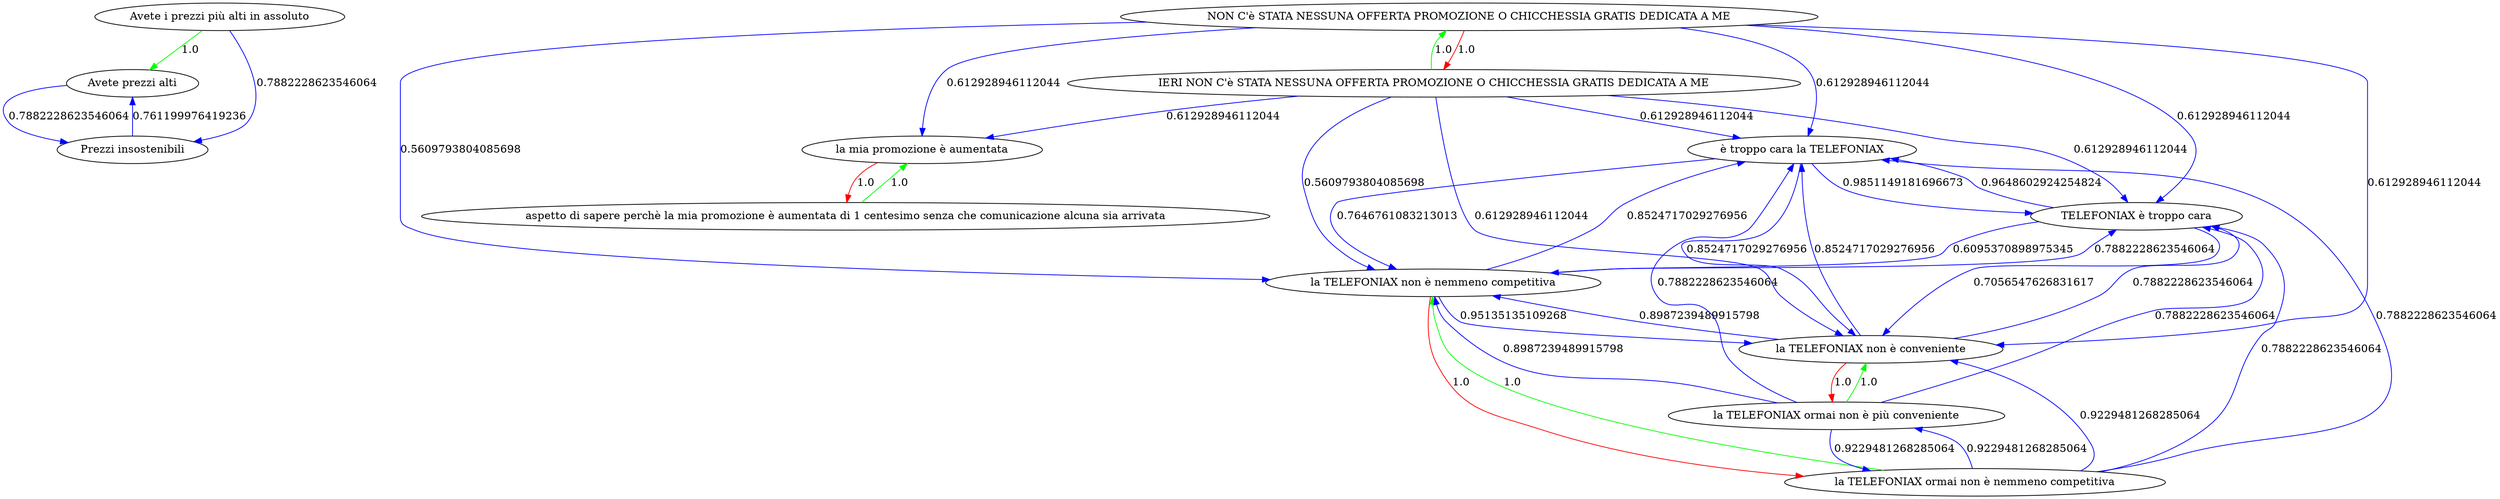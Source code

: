 digraph rawGraph {
"Avete prezzi alti";"Avete i prezzi più alti in assoluto";"NON C'è STATA NESSUNA OFFERTA PROMOZIONE O CHICCHESSIA GRATIS DEDICATA A ME";"IERI NON C'è STATA NESSUNA OFFERTA PROMOZIONE O CHICCHESSIA GRATIS DEDICATA A ME";"Prezzi insostenibili";"TELEFONIAX è troppo cara";"la mia promozione è aumentata";"aspetto di sapere perchè la mia promozione è aumentata di 1 centesimo senza che comunicazione alcuna sia arrivata";"la TELEFONIAX non è nemmeno competitiva";"la TELEFONIAX ormai non è nemmeno competitiva";"la TELEFONIAX non è conveniente";"la TELEFONIAX ormai non è più conveniente";"è troppo cara la TELEFONIAX";"Avete i prezzi più alti in assoluto" -> "Avete prezzi alti" [label=1.0] [color=green]
"IERI NON C'è STATA NESSUNA OFFERTA PROMOZIONE O CHICCHESSIA GRATIS DEDICATA A ME" -> "NON C'è STATA NESSUNA OFFERTA PROMOZIONE O CHICCHESSIA GRATIS DEDICATA A ME" [label=1.0] [color=green]
"NON C'è STATA NESSUNA OFFERTA PROMOZIONE O CHICCHESSIA GRATIS DEDICATA A ME" -> "IERI NON C'è STATA NESSUNA OFFERTA PROMOZIONE O CHICCHESSIA GRATIS DEDICATA A ME" [label=1.0] [color=red]
"Prezzi insostenibili" -> "Avete prezzi alti" [label=0.761199976419236] [color=blue]
"Avete prezzi alti" -> "Prezzi insostenibili" [label=0.7882228623546064] [color=blue]
"Avete i prezzi più alti in assoluto" -> "Prezzi insostenibili" [label=0.7882228623546064] [color=blue]
"aspetto di sapere perchè la mia promozione è aumentata di 1 centesimo senza che comunicazione alcuna sia arrivata" -> "la mia promozione è aumentata" [label=1.0] [color=green]
"la mia promozione è aumentata" -> "aspetto di sapere perchè la mia promozione è aumentata di 1 centesimo senza che comunicazione alcuna sia arrivata" [label=1.0] [color=red]
"NON C'è STATA NESSUNA OFFERTA PROMOZIONE O CHICCHESSIA GRATIS DEDICATA A ME" -> "la mia promozione è aumentata" [label=0.612928946112044] [color=blue]
"IERI NON C'è STATA NESSUNA OFFERTA PROMOZIONE O CHICCHESSIA GRATIS DEDICATA A ME" -> "la mia promozione è aumentata" [label=0.612928946112044] [color=blue]
"la TELEFONIAX ormai non è nemmeno competitiva" -> "la TELEFONIAX non è nemmeno competitiva" [label=1.0] [color=green]
"la TELEFONIAX non è nemmeno competitiva" -> "la TELEFONIAX ormai non è nemmeno competitiva" [label=1.0] [color=red]
"NON C'è STATA NESSUNA OFFERTA PROMOZIONE O CHICCHESSIA GRATIS DEDICATA A ME" -> "la TELEFONIAX non è nemmeno competitiva" [label=0.5609793804085698] [color=blue]
"la TELEFONIAX non è nemmeno competitiva" -> "TELEFONIAX è troppo cara" [label=0.7882228623546064] [color=blue]
"TELEFONIAX è troppo cara" -> "la TELEFONIAX non è nemmeno competitiva" [label=0.6095370898975345] [color=blue]
"IERI NON C'è STATA NESSUNA OFFERTA PROMOZIONE O CHICCHESSIA GRATIS DEDICATA A ME" -> "la TELEFONIAX non è nemmeno competitiva" [label=0.5609793804085698] [color=blue]
"la TELEFONIAX ormai non è più conveniente" -> "la TELEFONIAX non è conveniente" [label=1.0] [color=green]
"la TELEFONIAX non è conveniente" -> "la TELEFONIAX ormai non è più conveniente" [label=1.0] [color=red]
"NON C'è STATA NESSUNA OFFERTA PROMOZIONE O CHICCHESSIA GRATIS DEDICATA A ME" -> "la TELEFONIAX non è conveniente" [label=0.612928946112044] [color=blue]
"la TELEFONIAX non è conveniente" -> "la TELEFONIAX non è nemmeno competitiva" [label=0.8987239489915798] [color=blue]
"la TELEFONIAX non è nemmeno competitiva" -> "la TELEFONIAX non è conveniente" [label=0.95135135109268] [color=blue]
"la TELEFONIAX ormai non è nemmeno competitiva" -> "la TELEFONIAX ormai non è più conveniente" [label=0.9229481268285064] [color=blue]
"la TELEFONIAX ormai non è più conveniente" -> "la TELEFONIAX ormai non è nemmeno competitiva" [label=0.9229481268285064] [color=blue]
"la TELEFONIAX non è conveniente" -> "TELEFONIAX è troppo cara" [label=0.7882228623546064] [color=blue]
"TELEFONIAX è troppo cara" -> "la TELEFONIAX non è conveniente" [label=0.7056547626831617] [color=blue]
"IERI NON C'è STATA NESSUNA OFFERTA PROMOZIONE O CHICCHESSIA GRATIS DEDICATA A ME" -> "la TELEFONIAX non è conveniente" [label=0.612928946112044] [color=blue]
"la TELEFONIAX ormai non è nemmeno competitiva" -> "la TELEFONIAX non è conveniente" [label=0.9229481268285064] [color=blue]
"la TELEFONIAX ormai non è più conveniente" -> "la TELEFONIAX non è nemmeno competitiva" [label=0.8987239489915798] [color=blue]
"la TELEFONIAX non è conveniente" -> "è troppo cara la TELEFONIAX" [label=0.8524717029276956] [color=blue]
"è troppo cara la TELEFONIAX" -> "la TELEFONIAX non è conveniente" [label=0.8524717029276956] [color=blue]
"è troppo cara la TELEFONIAX" -> "la TELEFONIAX non è nemmeno competitiva" [label=0.7646761083213013] [color=blue]
"la TELEFONIAX non è nemmeno competitiva" -> "è troppo cara la TELEFONIAX" [label=0.8524717029276956] [color=blue]
"è troppo cara la TELEFONIAX" -> "TELEFONIAX è troppo cara" [label=0.9851149181696673] [color=blue]
"TELEFONIAX è troppo cara" -> "è troppo cara la TELEFONIAX" [label=0.9648602924254824] [color=blue]
"NON C'è STATA NESSUNA OFFERTA PROMOZIONE O CHICCHESSIA GRATIS DEDICATA A ME" -> "TELEFONIAX è troppo cara" [label=0.612928946112044] [color=blue]
"NON C'è STATA NESSUNA OFFERTA PROMOZIONE O CHICCHESSIA GRATIS DEDICATA A ME" -> "è troppo cara la TELEFONIAX" [label=0.612928946112044] [color=blue]
"IERI NON C'è STATA NESSUNA OFFERTA PROMOZIONE O CHICCHESSIA GRATIS DEDICATA A ME" -> "TELEFONIAX è troppo cara" [label=0.612928946112044] [color=blue]
"IERI NON C'è STATA NESSUNA OFFERTA PROMOZIONE O CHICCHESSIA GRATIS DEDICATA A ME" -> "è troppo cara la TELEFONIAX" [label=0.612928946112044] [color=blue]
"la TELEFONIAX ormai non è nemmeno competitiva" -> "TELEFONIAX è troppo cara" [label=0.7882228623546064] [color=blue]
"la TELEFONIAX ormai non è nemmeno competitiva" -> "è troppo cara la TELEFONIAX" [label=0.7882228623546064] [color=blue]
"la TELEFONIAX ormai non è più conveniente" -> "TELEFONIAX è troppo cara" [label=0.7882228623546064] [color=blue]
"la TELEFONIAX ormai non è più conveniente" -> "è troppo cara la TELEFONIAX" [label=0.7882228623546064] [color=blue]
}